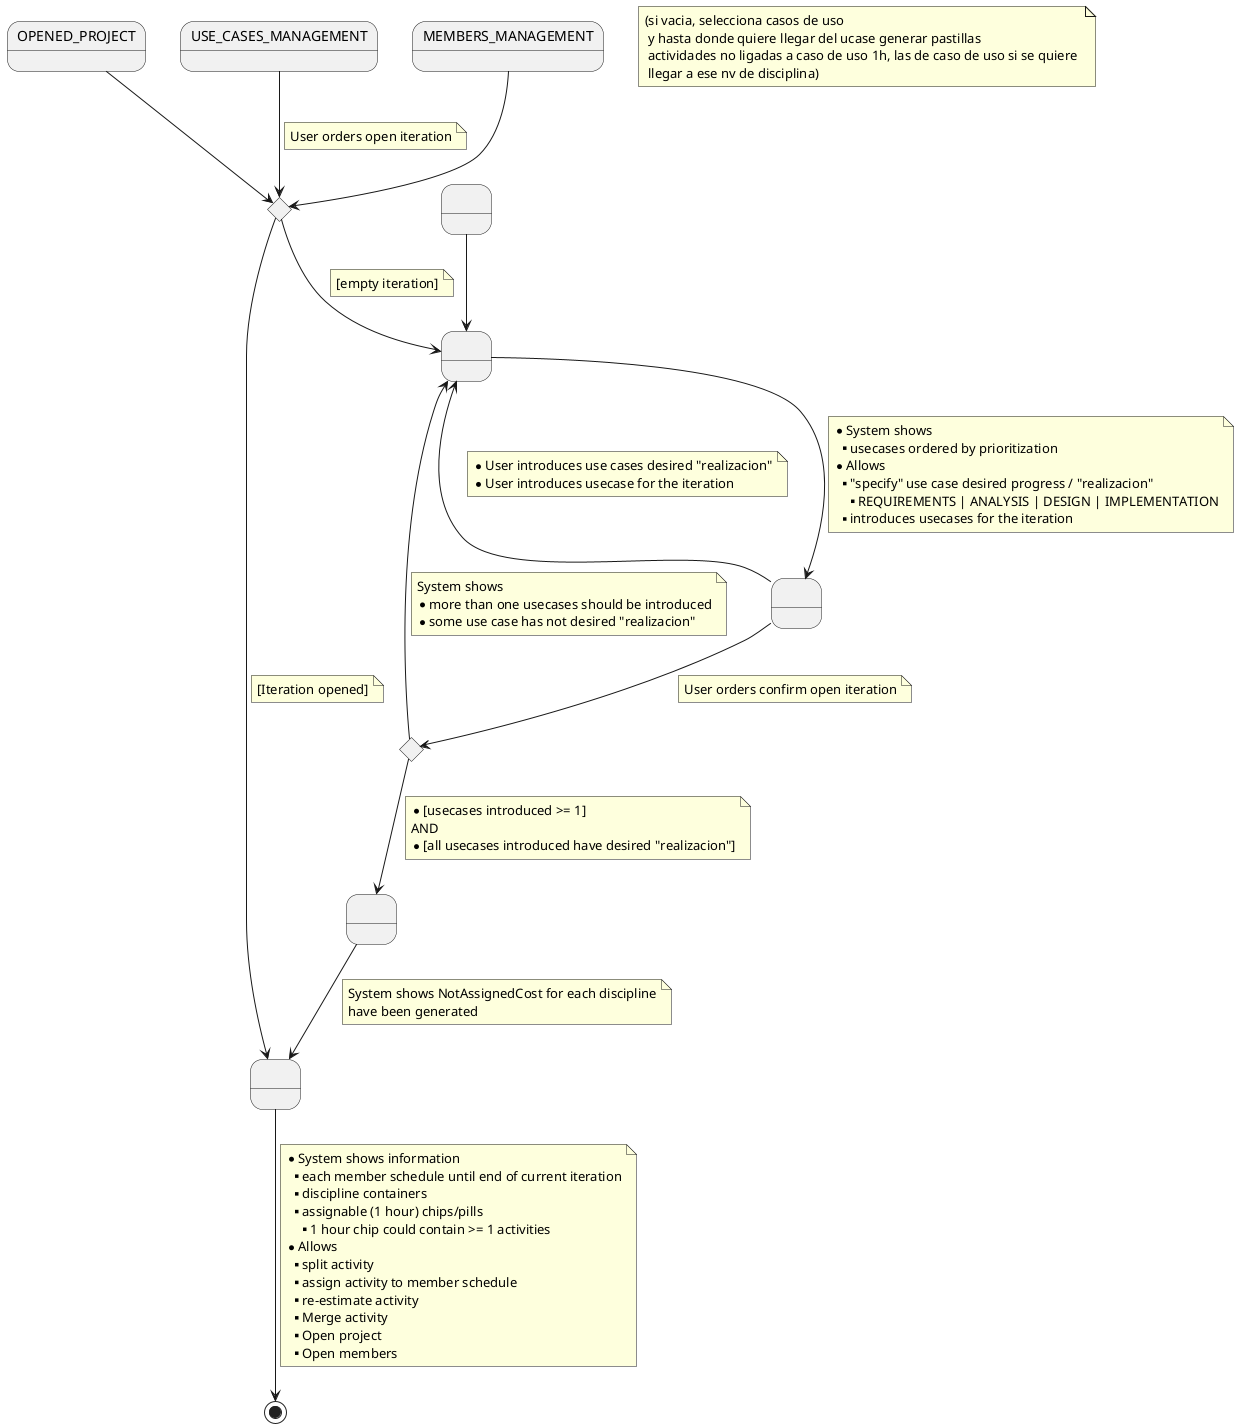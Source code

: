 @startuml

    state 0 as "OPENED_PROJECT"
    state 1  <<choice>>
    state 2 as "USE_CASES_MANAGEMENT"
    state 3 as "MEMBERS_MANAGEMENT"
    state 4 as " "
    state 5 as " "
    state 6 as " "
    state 7 <<choice>>
    state 8 as " "
    state 9 as " "

    0 --> 1
        note "(si vacia, selecciona casos de uso \n y hasta donde quiere llegar del ucase generar pastillas \n actividades no ligadas a caso de uso 1h, las de caso de uso si se quiere \n llegar a ese nv de disciplina)" as N1
    2 --> 1
    note on link
        User orders open iteration
    end note
    3 --> 1
    1 --> 4
    note on link
        [empty iteration]
    end note
    4 --> 6
    note on link
        * System shows
        ** usecases ordered by prioritization
        * Allows
        ** "specify" use case desired progress / "realizacion"
        *** REQUIREMENTS | ANALYSIS | DESIGN | IMPLEMENTATION
        ** introduces usecases for the iteration
    end note
    6 --> 4
    note on link
        * User introduces use cases desired "realizacion"
        * User introduces usecase for the iteration
    end note
    6 --> 7
    note on link
        User orders confirm open iteration
    end note
    7 --> 9
    note on link
    * [usecases introduced >= 1]
    AND
    * [all usecases introduced have desired "realizacion"]
    end note
    9--> 5
    note on link
        System shows NotAssignedCost for each discipline
        have been generated
    end note
    7 --> 4
    note on link
        System shows
        * more than one usecases should be introduced
        * some use case has not desired "realizacion"
    end note
    8 --> 4
    1 --> 5
    note on link
        [Iteration opened]
    end note
    5 --> [*]
    note on link
     * System shows information
     ** each member schedule until end of current iteration
     ** discipline containers
     ** assignable (1 hour) chips/pills
     *** 1 hour chip could contain >= 1 activities
     * Allows
     ** split activity
     ** assign activity to member schedule
     ** re-estimate activity
     ** Merge activity
     ** Open project
     ** Open members
    end note
@enduml
